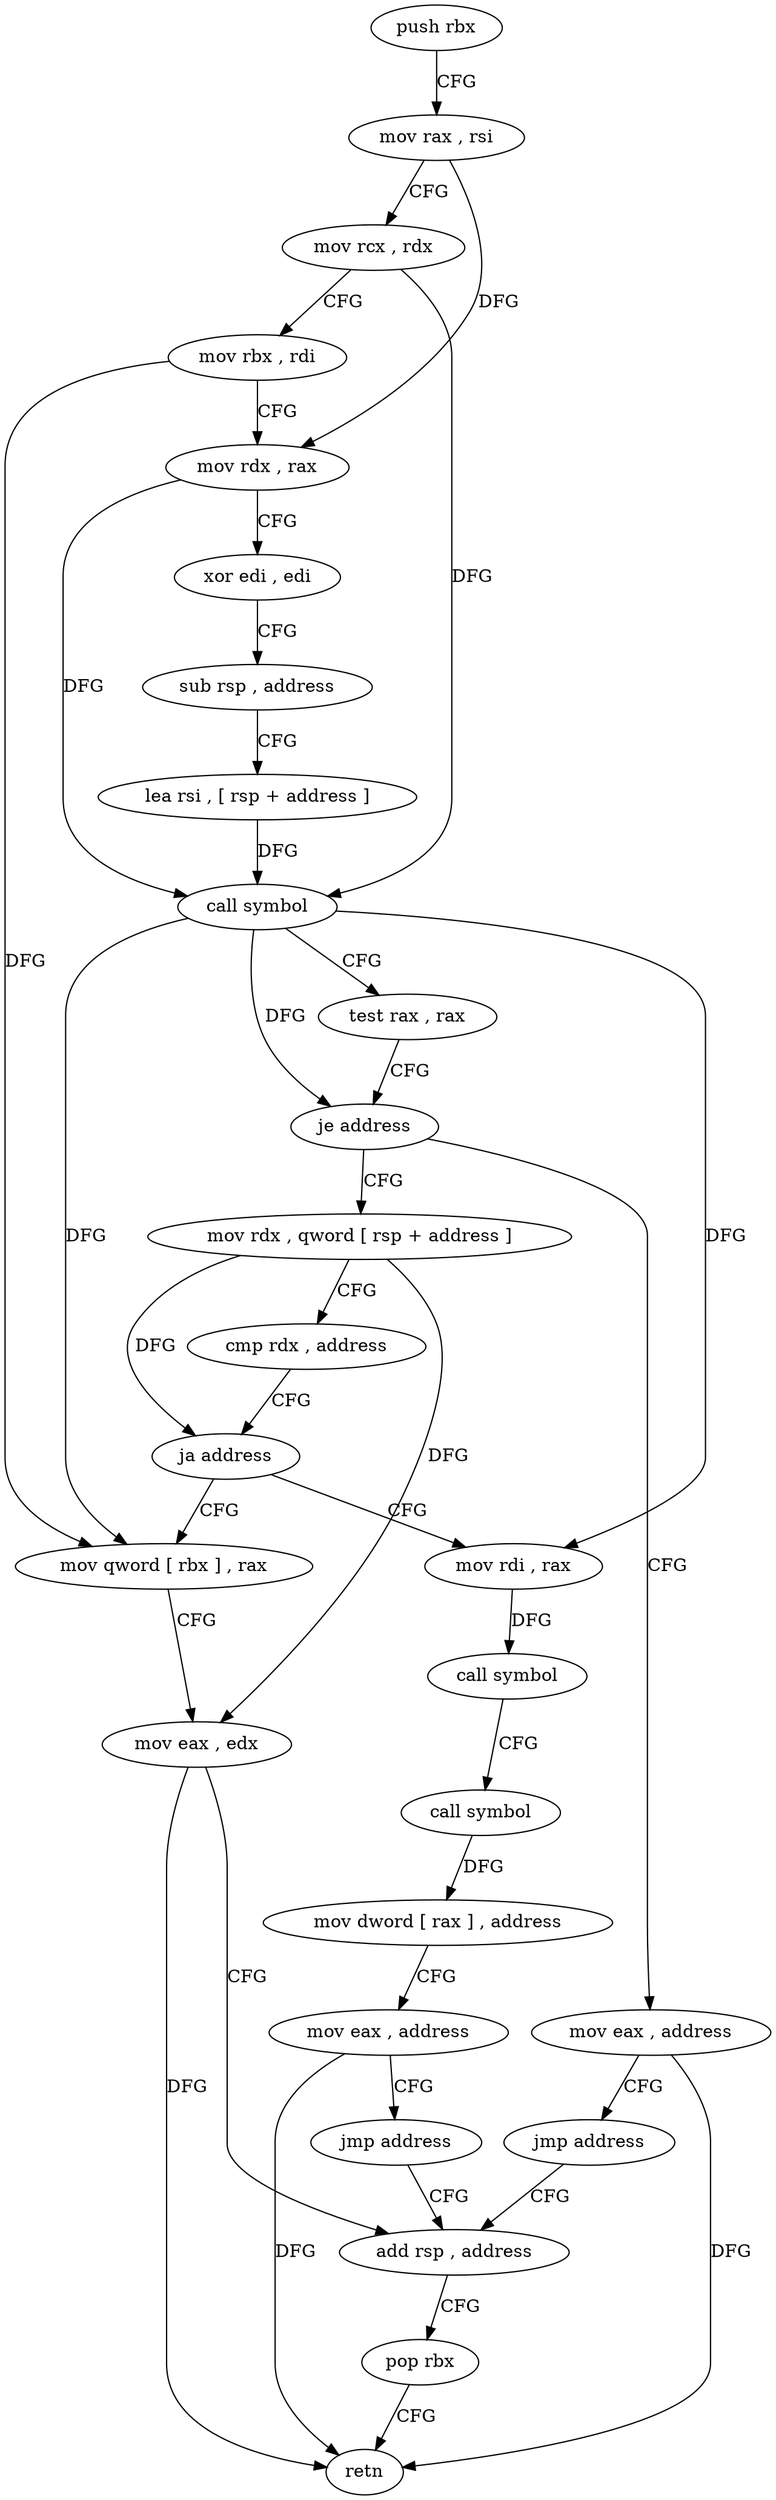 digraph "func" {
"304928" [label = "push rbx" ]
"304929" [label = "mov rax , rsi" ]
"304932" [label = "mov rcx , rdx" ]
"304935" [label = "mov rbx , rdi" ]
"304938" [label = "mov rdx , rax" ]
"304941" [label = "xor edi , edi" ]
"304943" [label = "sub rsp , address" ]
"304947" [label = "lea rsi , [ rsp + address ]" ]
"304952" [label = "call symbol" ]
"304957" [label = "test rax , rax" ]
"304960" [label = "je address" ]
"305018" [label = "mov eax , address" ]
"304962" [label = "mov rdx , qword [ rsp + address ]" ]
"305023" [label = "jmp address" ]
"304981" [label = "add rsp , address" ]
"304967" [label = "cmp rdx , address" ]
"304974" [label = "ja address" ]
"304992" [label = "mov rdi , rax" ]
"304976" [label = "mov qword [ rbx ] , rax" ]
"304985" [label = "pop rbx" ]
"304986" [label = "retn" ]
"304995" [label = "call symbol" ]
"305000" [label = "call symbol" ]
"305005" [label = "mov dword [ rax ] , address" ]
"305011" [label = "mov eax , address" ]
"305016" [label = "jmp address" ]
"304979" [label = "mov eax , edx" ]
"304928" -> "304929" [ label = "CFG" ]
"304929" -> "304932" [ label = "CFG" ]
"304929" -> "304938" [ label = "DFG" ]
"304932" -> "304935" [ label = "CFG" ]
"304932" -> "304952" [ label = "DFG" ]
"304935" -> "304938" [ label = "CFG" ]
"304935" -> "304976" [ label = "DFG" ]
"304938" -> "304941" [ label = "CFG" ]
"304938" -> "304952" [ label = "DFG" ]
"304941" -> "304943" [ label = "CFG" ]
"304943" -> "304947" [ label = "CFG" ]
"304947" -> "304952" [ label = "DFG" ]
"304952" -> "304957" [ label = "CFG" ]
"304952" -> "304960" [ label = "DFG" ]
"304952" -> "304992" [ label = "DFG" ]
"304952" -> "304976" [ label = "DFG" ]
"304957" -> "304960" [ label = "CFG" ]
"304960" -> "305018" [ label = "CFG" ]
"304960" -> "304962" [ label = "CFG" ]
"305018" -> "305023" [ label = "CFG" ]
"305018" -> "304986" [ label = "DFG" ]
"304962" -> "304967" [ label = "CFG" ]
"304962" -> "304974" [ label = "DFG" ]
"304962" -> "304979" [ label = "DFG" ]
"305023" -> "304981" [ label = "CFG" ]
"304981" -> "304985" [ label = "CFG" ]
"304967" -> "304974" [ label = "CFG" ]
"304974" -> "304992" [ label = "CFG" ]
"304974" -> "304976" [ label = "CFG" ]
"304992" -> "304995" [ label = "DFG" ]
"304976" -> "304979" [ label = "CFG" ]
"304985" -> "304986" [ label = "CFG" ]
"304995" -> "305000" [ label = "CFG" ]
"305000" -> "305005" [ label = "DFG" ]
"305005" -> "305011" [ label = "CFG" ]
"305011" -> "305016" [ label = "CFG" ]
"305011" -> "304986" [ label = "DFG" ]
"305016" -> "304981" [ label = "CFG" ]
"304979" -> "304981" [ label = "CFG" ]
"304979" -> "304986" [ label = "DFG" ]
}
